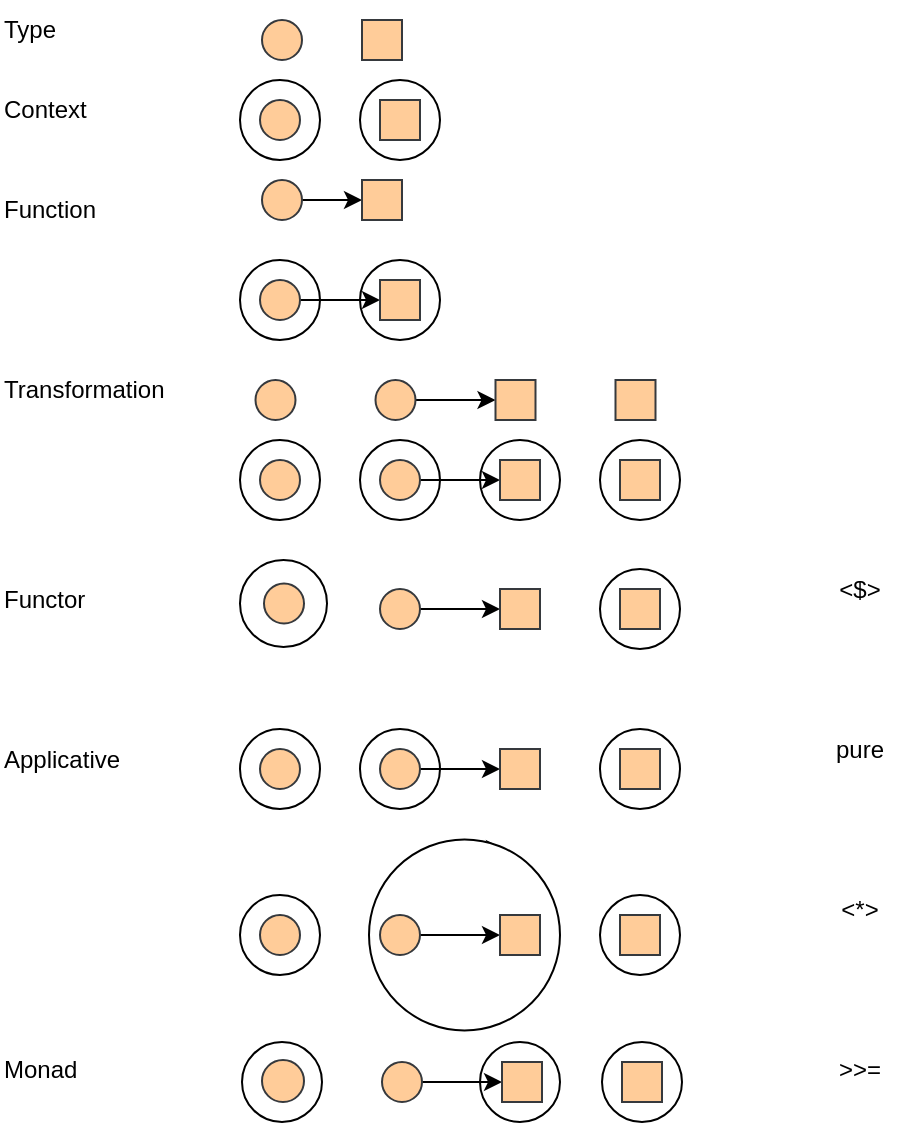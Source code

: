 <mxfile>
    <diagram id="I9Kz0X8it4nYITDHFzdL" name="Page-1">
        <mxGraphModel dx="631" dy="524" grid="1" gridSize="10" guides="1" tooltips="1" connect="1" arrows="1" fold="1" page="1" pageScale="1" pageWidth="850" pageHeight="1100" math="0" shadow="0">
            <root>
                <mxCell id="0"/>
                <mxCell id="1" parent="0"/>
                <mxCell id="8" value="" style="ellipse;whiteSpace=wrap;html=1;aspect=fixed;" vertex="1" parent="1">
                    <mxGeometry x="120" y="80" width="40" height="40" as="geometry"/>
                </mxCell>
                <mxCell id="2" value="" style="ellipse;whiteSpace=wrap;html=1;aspect=fixed;" vertex="1" parent="1">
                    <mxGeometry x="180" y="80" width="40" height="40" as="geometry"/>
                </mxCell>
                <mxCell id="3" value="" style="ellipse;whiteSpace=wrap;html=1;aspect=fixed;fillColor=#ffcc99;strokeColor=#36393d;" vertex="1" parent="1">
                    <mxGeometry x="130" y="90" width="20" height="20" as="geometry"/>
                </mxCell>
                <mxCell id="4" value="" style="whiteSpace=wrap;html=1;aspect=fixed;fillColor=#ffcc99;strokeColor=#36393d;" vertex="1" parent="1">
                    <mxGeometry x="190" y="90" width="20" height="20" as="geometry"/>
                </mxCell>
                <mxCell id="9" value="" style="ellipse;whiteSpace=wrap;html=1;aspect=fixed;" vertex="1" parent="1">
                    <mxGeometry x="120" y="170" width="40" height="40" as="geometry"/>
                </mxCell>
                <mxCell id="10" value="" style="ellipse;whiteSpace=wrap;html=1;aspect=fixed;" vertex="1" parent="1">
                    <mxGeometry x="180" y="170" width="40" height="40" as="geometry"/>
                </mxCell>
                <mxCell id="13" style="edgeStyle=none;html=1;" edge="1" parent="1" source="11" target="12">
                    <mxGeometry relative="1" as="geometry"/>
                </mxCell>
                <mxCell id="11" value="" style="ellipse;whiteSpace=wrap;html=1;aspect=fixed;fillColor=#ffcc99;strokeColor=#36393d;" vertex="1" parent="1">
                    <mxGeometry x="130" y="180" width="20" height="20" as="geometry"/>
                </mxCell>
                <mxCell id="12" value="" style="whiteSpace=wrap;html=1;aspect=fixed;fillColor=#ffcc99;strokeColor=#36393d;" vertex="1" parent="1">
                    <mxGeometry x="190" y="180" width="20" height="20" as="geometry"/>
                </mxCell>
                <mxCell id="14" value="Context" style="text;html=1;strokeColor=none;fillColor=none;align=left;verticalAlign=middle;whiteSpace=wrap;rounded=0;" vertex="1" parent="1">
                    <mxGeometry y="80" width="60" height="30" as="geometry"/>
                </mxCell>
                <mxCell id="15" value="Function" style="text;html=1;strokeColor=none;fillColor=none;align=left;verticalAlign=middle;whiteSpace=wrap;rounded=0;" vertex="1" parent="1">
                    <mxGeometry y="130" width="60" height="30" as="geometry"/>
                </mxCell>
                <mxCell id="18" style="edgeStyle=none;html=1;" edge="1" parent="1" source="19" target="20">
                    <mxGeometry relative="1" as="geometry"/>
                </mxCell>
                <mxCell id="19" value="" style="ellipse;whiteSpace=wrap;html=1;aspect=fixed;fillColor=#ffcc99;strokeColor=#36393d;" vertex="1" parent="1">
                    <mxGeometry x="187.75" y="230" width="20" height="20" as="geometry"/>
                </mxCell>
                <mxCell id="20" value="" style="whiteSpace=wrap;html=1;aspect=fixed;fillColor=#ffcc99;strokeColor=#36393d;" vertex="1" parent="1">
                    <mxGeometry x="247.75" y="230" width="20" height="20" as="geometry"/>
                </mxCell>
                <mxCell id="23" value="" style="ellipse;whiteSpace=wrap;html=1;aspect=fixed;fillColor=#ffcc99;strokeColor=#36393d;" vertex="1" parent="1">
                    <mxGeometry x="127.75" y="230" width="20" height="20" as="geometry"/>
                </mxCell>
                <mxCell id="24" value="" style="whiteSpace=wrap;html=1;aspect=fixed;fillColor=#ffcc99;strokeColor=#36393d;" vertex="1" parent="1">
                    <mxGeometry x="307.75" y="230" width="20" height="20" as="geometry"/>
                </mxCell>
                <mxCell id="25" value="Transformation" style="text;html=1;strokeColor=none;fillColor=none;align=left;verticalAlign=middle;whiteSpace=wrap;rounded=0;" vertex="1" parent="1">
                    <mxGeometry y="220" width="60" height="30" as="geometry"/>
                </mxCell>
                <mxCell id="27" value="" style="ellipse;whiteSpace=wrap;html=1;aspect=fixed;" vertex="1" parent="1">
                    <mxGeometry x="120" y="320" width="43.5" height="43.5" as="geometry"/>
                </mxCell>
                <mxCell id="28" value="" style="ellipse;whiteSpace=wrap;html=1;aspect=fixed;" vertex="1" parent="1">
                    <mxGeometry x="300" y="324.5" width="40" height="40" as="geometry"/>
                </mxCell>
                <mxCell id="29" style="edgeStyle=none;html=1;" edge="1" parent="1" source="30" target="31">
                    <mxGeometry relative="1" as="geometry"/>
                </mxCell>
                <mxCell id="30" value="" style="ellipse;whiteSpace=wrap;html=1;aspect=fixed;fillColor=#ffcc99;strokeColor=#36393d;" vertex="1" parent="1">
                    <mxGeometry x="190" y="334.5" width="20" height="20" as="geometry"/>
                </mxCell>
                <mxCell id="31" value="" style="whiteSpace=wrap;html=1;aspect=fixed;fillColor=#ffcc99;strokeColor=#36393d;" vertex="1" parent="1">
                    <mxGeometry x="250" y="334.5" width="20" height="20" as="geometry"/>
                </mxCell>
                <mxCell id="32" value="" style="ellipse;whiteSpace=wrap;html=1;aspect=fixed;fillColor=#ffcc99;strokeColor=#36393d;" vertex="1" parent="1">
                    <mxGeometry x="132" y="331.75" width="20" height="20" as="geometry"/>
                </mxCell>
                <mxCell id="33" value="" style="whiteSpace=wrap;html=1;aspect=fixed;fillColor=#ffcc99;strokeColor=#36393d;" vertex="1" parent="1">
                    <mxGeometry x="310" y="334.5" width="20" height="20" as="geometry"/>
                </mxCell>
                <mxCell id="34" value="Functor" style="text;html=1;strokeColor=none;fillColor=none;align=left;verticalAlign=middle;whiteSpace=wrap;rounded=0;" vertex="1" parent="1">
                    <mxGeometry y="324.5" width="60" height="30" as="geometry"/>
                </mxCell>
                <mxCell id="35" value="" style="ellipse;whiteSpace=wrap;html=1;aspect=fixed;" vertex="1" parent="1">
                    <mxGeometry x="180" y="404.5" width="40" height="40" as="geometry"/>
                </mxCell>
                <mxCell id="36" value="" style="ellipse;whiteSpace=wrap;html=1;aspect=fixed;" vertex="1" parent="1">
                    <mxGeometry x="300" y="404.5" width="40" height="40" as="geometry"/>
                </mxCell>
                <mxCell id="37" style="edgeStyle=none;html=1;" edge="1" parent="1">
                    <mxGeometry relative="1" as="geometry">
                        <mxPoint x="212" y="464.5" as="sourcePoint"/>
                        <mxPoint x="252" y="464.5" as="targetPoint"/>
                    </mxGeometry>
                </mxCell>
                <mxCell id="55" style="edgeStyle=none;html=1;" edge="1" parent="1" source="38" target="39">
                    <mxGeometry relative="1" as="geometry"/>
                </mxCell>
                <mxCell id="38" value="" style="ellipse;whiteSpace=wrap;html=1;aspect=fixed;fillColor=#ffcc99;strokeColor=#36393d;" vertex="1" parent="1">
                    <mxGeometry x="190" y="414.5" width="20" height="20" as="geometry"/>
                </mxCell>
                <mxCell id="39" value="" style="whiteSpace=wrap;html=1;aspect=fixed;fillColor=#ffcc99;strokeColor=#36393d;" vertex="1" parent="1">
                    <mxGeometry x="250" y="414.5" width="20" height="20" as="geometry"/>
                </mxCell>
                <mxCell id="41" value="" style="whiteSpace=wrap;html=1;aspect=fixed;fillColor=#ffcc99;strokeColor=#36393d;" vertex="1" parent="1">
                    <mxGeometry x="310" y="414.5" width="20" height="20" as="geometry"/>
                </mxCell>
                <mxCell id="42" value="" style="ellipse;whiteSpace=wrap;html=1;aspect=fixed;" vertex="1" parent="1">
                    <mxGeometry x="120" y="404.5" width="40" height="40" as="geometry"/>
                </mxCell>
                <mxCell id="43" value="" style="ellipse;whiteSpace=wrap;html=1;aspect=fixed;fillColor=#ffcc99;strokeColor=#36393d;" vertex="1" parent="1">
                    <mxGeometry x="130" y="414.5" width="20" height="20" as="geometry"/>
                </mxCell>
                <mxCell id="44" value="Applicative" style="text;html=1;strokeColor=none;fillColor=none;align=left;verticalAlign=middle;whiteSpace=wrap;rounded=0;" vertex="1" parent="1">
                    <mxGeometry y="404.5" width="60" height="30" as="geometry"/>
                </mxCell>
                <mxCell id="45" value="" style="ellipse;whiteSpace=wrap;html=1;aspect=fixed;" vertex="1" parent="1">
                    <mxGeometry x="184.5" y="459.75" width="95.5" height="95.5" as="geometry"/>
                </mxCell>
                <mxCell id="46" value="" style="ellipse;whiteSpace=wrap;html=1;aspect=fixed;" vertex="1" parent="1">
                    <mxGeometry x="300" y="487.5" width="40" height="40" as="geometry"/>
                </mxCell>
                <mxCell id="47" style="edgeStyle=none;html=1;" edge="1" parent="1" source="48" target="49">
                    <mxGeometry relative="1" as="geometry"/>
                </mxCell>
                <mxCell id="48" value="" style="ellipse;whiteSpace=wrap;html=1;aspect=fixed;fillColor=#ffcc99;strokeColor=#36393d;" vertex="1" parent="1">
                    <mxGeometry x="190" y="497.5" width="20" height="20" as="geometry"/>
                </mxCell>
                <mxCell id="49" value="" style="whiteSpace=wrap;html=1;aspect=fixed;fillColor=#ffcc99;strokeColor=#36393d;" vertex="1" parent="1">
                    <mxGeometry x="250" y="497.5" width="20" height="20" as="geometry"/>
                </mxCell>
                <mxCell id="50" value="" style="whiteSpace=wrap;html=1;aspect=fixed;fillColor=#ffcc99;strokeColor=#36393d;" vertex="1" parent="1">
                    <mxGeometry x="310" y="497.5" width="20" height="20" as="geometry"/>
                </mxCell>
                <mxCell id="51" value="" style="ellipse;whiteSpace=wrap;html=1;aspect=fixed;" vertex="1" parent="1">
                    <mxGeometry x="120" y="487.5" width="40" height="40" as="geometry"/>
                </mxCell>
                <mxCell id="52" value="" style="ellipse;whiteSpace=wrap;html=1;aspect=fixed;fillColor=#ffcc99;strokeColor=#36393d;" vertex="1" parent="1">
                    <mxGeometry x="130" y="497.5" width="20" height="20" as="geometry"/>
                </mxCell>
                <mxCell id="54" value="Monad" style="text;html=1;strokeColor=none;fillColor=none;align=left;verticalAlign=middle;whiteSpace=wrap;rounded=0;" vertex="1" parent="1">
                    <mxGeometry y="560" width="60" height="30" as="geometry"/>
                </mxCell>
                <mxCell id="66" value="" style="ellipse;whiteSpace=wrap;html=1;aspect=fixed;" vertex="1" parent="1">
                    <mxGeometry x="240" y="561" width="40" height="40" as="geometry"/>
                </mxCell>
                <mxCell id="67" value="" style="ellipse;whiteSpace=wrap;html=1;aspect=fixed;" vertex="1" parent="1">
                    <mxGeometry x="301" y="561" width="40" height="40" as="geometry"/>
                </mxCell>
                <mxCell id="68" style="edgeStyle=none;html=1;" edge="1" parent="1" source="69" target="70">
                    <mxGeometry relative="1" as="geometry"/>
                </mxCell>
                <mxCell id="69" value="" style="ellipse;whiteSpace=wrap;html=1;aspect=fixed;fillColor=#ffcc99;strokeColor=#36393d;" vertex="1" parent="1">
                    <mxGeometry x="191" y="571" width="20" height="20" as="geometry"/>
                </mxCell>
                <mxCell id="70" value="" style="whiteSpace=wrap;html=1;aspect=fixed;fillColor=#ffcc99;strokeColor=#36393d;" vertex="1" parent="1">
                    <mxGeometry x="251" y="571" width="20" height="20" as="geometry"/>
                </mxCell>
                <mxCell id="71" value="" style="whiteSpace=wrap;html=1;aspect=fixed;fillColor=#ffcc99;strokeColor=#36393d;" vertex="1" parent="1">
                    <mxGeometry x="311" y="571" width="20" height="20" as="geometry"/>
                </mxCell>
                <mxCell id="72" value="" style="ellipse;whiteSpace=wrap;html=1;aspect=fixed;" vertex="1" parent="1">
                    <mxGeometry x="121" y="561" width="40" height="40" as="geometry"/>
                </mxCell>
                <mxCell id="73" value="" style="ellipse;whiteSpace=wrap;html=1;aspect=fixed;fillColor=#ffcc99;strokeColor=#36393d;" vertex="1" parent="1">
                    <mxGeometry x="131" y="570" width="21" height="21" as="geometry"/>
                </mxCell>
                <mxCell id="74" value="" style="ellipse;whiteSpace=wrap;html=1;aspect=fixed;fillColor=#ffcc99;strokeColor=#36393d;" vertex="1" parent="1">
                    <mxGeometry x="131" y="50" width="20" height="20" as="geometry"/>
                </mxCell>
                <mxCell id="75" value="" style="whiteSpace=wrap;html=1;aspect=fixed;fillColor=#ffcc99;strokeColor=#36393d;" vertex="1" parent="1">
                    <mxGeometry x="181" y="50" width="20" height="20" as="geometry"/>
                </mxCell>
                <mxCell id="76" value="Type" style="text;html=1;strokeColor=none;fillColor=none;align=left;verticalAlign=middle;whiteSpace=wrap;rounded=0;" vertex="1" parent="1">
                    <mxGeometry y="40" width="60" height="30" as="geometry"/>
                </mxCell>
                <mxCell id="79" style="edgeStyle=none;html=1;" edge="1" parent="1" source="77" target="78">
                    <mxGeometry relative="1" as="geometry"/>
                </mxCell>
                <mxCell id="77" value="" style="ellipse;whiteSpace=wrap;html=1;aspect=fixed;fillColor=#ffcc99;strokeColor=#36393d;" vertex="1" parent="1">
                    <mxGeometry x="131" y="130" width="20" height="20" as="geometry"/>
                </mxCell>
                <mxCell id="78" value="" style="whiteSpace=wrap;html=1;aspect=fixed;fillColor=#ffcc99;strokeColor=#36393d;" vertex="1" parent="1">
                    <mxGeometry x="181" y="130" width="20" height="20" as="geometry"/>
                </mxCell>
                <mxCell id="80" value="" style="ellipse;whiteSpace=wrap;html=1;aspect=fixed;" vertex="1" parent="1">
                    <mxGeometry x="180" y="260" width="40" height="40" as="geometry"/>
                </mxCell>
                <mxCell id="81" value="" style="ellipse;whiteSpace=wrap;html=1;aspect=fixed;" vertex="1" parent="1">
                    <mxGeometry x="240" y="260" width="40" height="40" as="geometry"/>
                </mxCell>
                <mxCell id="82" style="edgeStyle=none;html=1;" edge="1" parent="1" source="83" target="84">
                    <mxGeometry relative="1" as="geometry"/>
                </mxCell>
                <mxCell id="83" value="" style="ellipse;whiteSpace=wrap;html=1;aspect=fixed;fillColor=#ffcc99;strokeColor=#36393d;" vertex="1" parent="1">
                    <mxGeometry x="190" y="270" width="20" height="20" as="geometry"/>
                </mxCell>
                <mxCell id="84" value="" style="whiteSpace=wrap;html=1;aspect=fixed;fillColor=#ffcc99;strokeColor=#36393d;" vertex="1" parent="1">
                    <mxGeometry x="250" y="270" width="20" height="20" as="geometry"/>
                </mxCell>
                <mxCell id="85" value="" style="ellipse;whiteSpace=wrap;html=1;aspect=fixed;" vertex="1" parent="1">
                    <mxGeometry x="120" y="260" width="40" height="40" as="geometry"/>
                </mxCell>
                <mxCell id="86" value="" style="ellipse;whiteSpace=wrap;html=1;aspect=fixed;" vertex="1" parent="1">
                    <mxGeometry x="300" y="260" width="40" height="40" as="geometry"/>
                </mxCell>
                <mxCell id="87" value="" style="ellipse;whiteSpace=wrap;html=1;aspect=fixed;fillColor=#ffcc99;strokeColor=#36393d;" vertex="1" parent="1">
                    <mxGeometry x="130" y="270" width="20" height="20" as="geometry"/>
                </mxCell>
                <mxCell id="88" value="" style="whiteSpace=wrap;html=1;aspect=fixed;fillColor=#ffcc99;strokeColor=#36393d;" vertex="1" parent="1">
                    <mxGeometry x="310" y="270" width="20" height="20" as="geometry"/>
                </mxCell>
                <mxCell id="89" value="pure" style="text;html=1;strokeColor=none;fillColor=none;align=center;verticalAlign=middle;whiteSpace=wrap;rounded=0;" vertex="1" parent="1">
                    <mxGeometry x="400" y="400" width="60" height="30" as="geometry"/>
                </mxCell>
                <mxCell id="90" value="&amp;lt;$&amp;gt;" style="text;html=1;strokeColor=none;fillColor=none;align=center;verticalAlign=middle;whiteSpace=wrap;rounded=0;" vertex="1" parent="1">
                    <mxGeometry x="400" y="320" width="60" height="30" as="geometry"/>
                </mxCell>
                <mxCell id="91" value="&amp;lt;*&amp;gt;" style="text;html=1;strokeColor=none;fillColor=none;align=center;verticalAlign=middle;whiteSpace=wrap;rounded=0;" vertex="1" parent="1">
                    <mxGeometry x="400" y="480" width="60" height="30" as="geometry"/>
                </mxCell>
                <mxCell id="92" value="&amp;gt;&amp;gt;=" style="text;html=1;strokeColor=none;fillColor=none;align=center;verticalAlign=middle;whiteSpace=wrap;rounded=0;" vertex="1" parent="1">
                    <mxGeometry x="400" y="560" width="60" height="30" as="geometry"/>
                </mxCell>
            </root>
        </mxGraphModel>
    </diagram>
</mxfile>